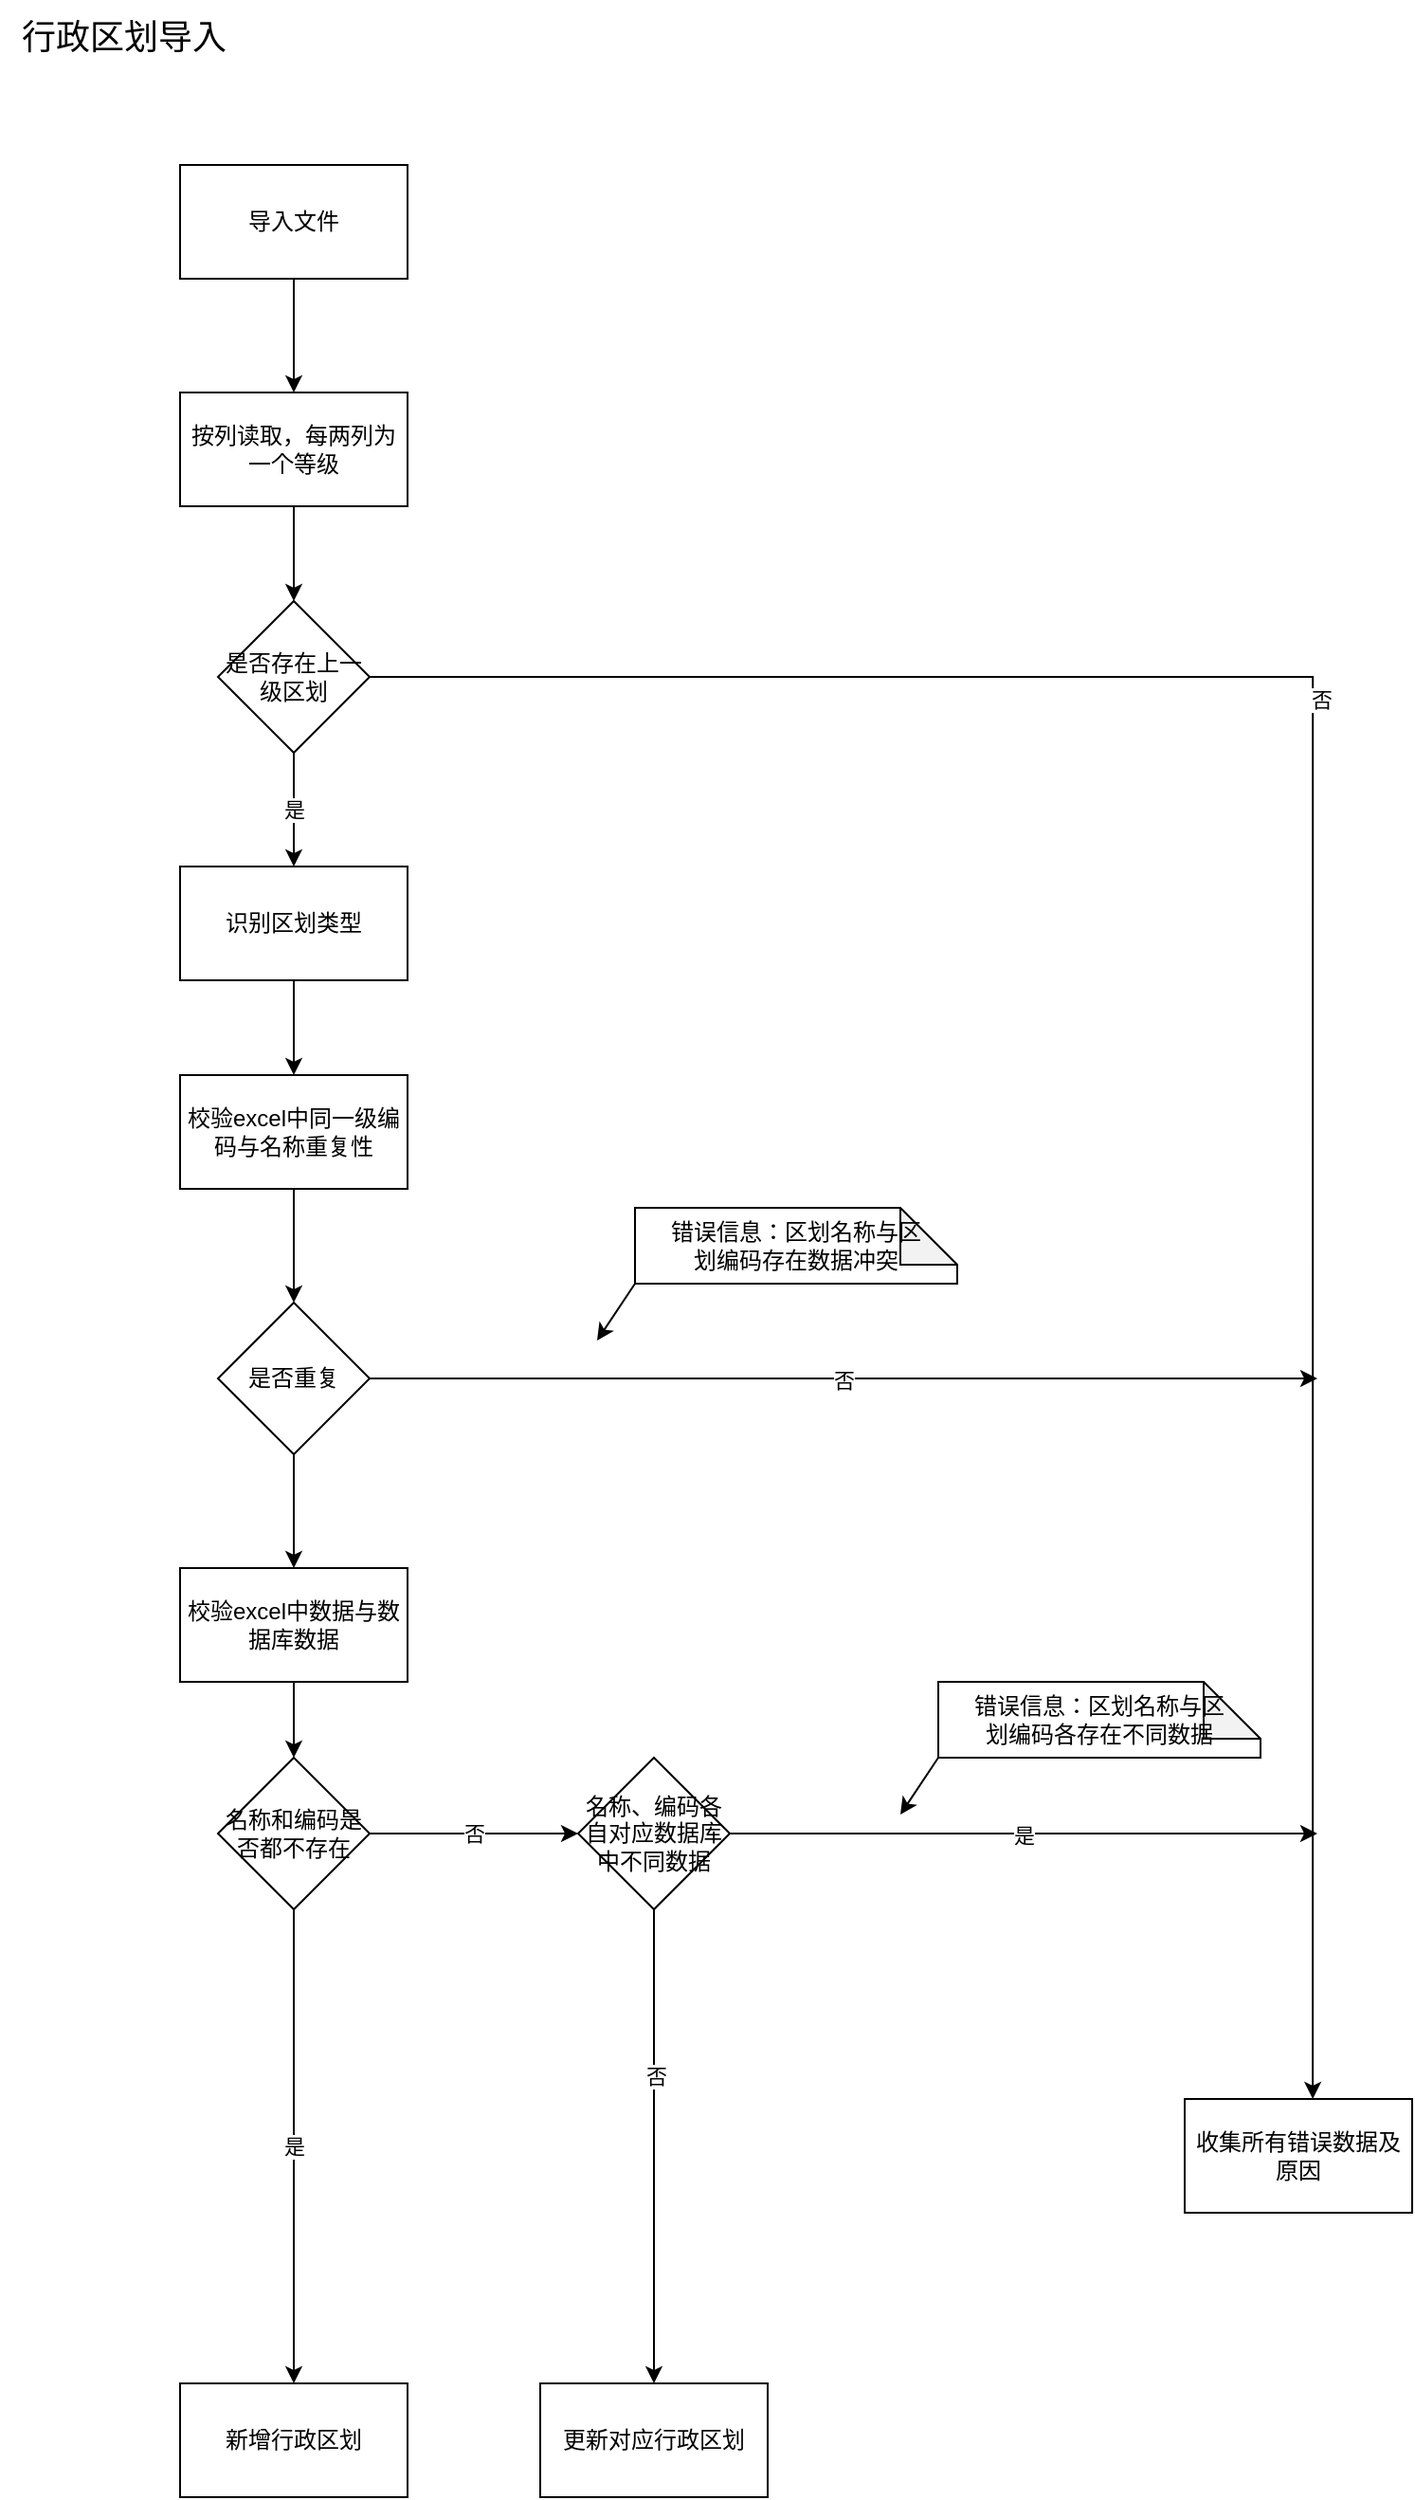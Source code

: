 <mxfile version="21.3.7" type="github">
  <diagram name="第 1 页" id="jFu7EqebkQnxon7LXnsX">
    <mxGraphModel dx="1908" dy="898" grid="1" gridSize="10" guides="1" tooltips="1" connect="1" arrows="1" fold="1" page="1" pageScale="1" pageWidth="827" pageHeight="1169" math="0" shadow="0">
      <root>
        <mxCell id="0" />
        <mxCell id="1" parent="0" />
        <mxCell id="GX7xwNpgQwxT3VeUL0gz-1" value="&lt;font style=&quot;font-size: 18px;&quot;&gt;行政区划导入&lt;/font&gt;" style="text;html=1;align=center;verticalAlign=middle;resizable=0;points=[];autosize=1;strokeColor=none;fillColor=none;" vertex="1" parent="1">
          <mxGeometry x="65" y="43" width="130" height="40" as="geometry" />
        </mxCell>
        <mxCell id="GX7xwNpgQwxT3VeUL0gz-4" style="edgeStyle=orthogonalEdgeStyle;rounded=0;orthogonalLoop=1;jettySize=auto;html=1;exitX=0.5;exitY=1;exitDx=0;exitDy=0;" edge="1" parent="1" source="GX7xwNpgQwxT3VeUL0gz-2" target="GX7xwNpgQwxT3VeUL0gz-3">
          <mxGeometry relative="1" as="geometry" />
        </mxCell>
        <mxCell id="GX7xwNpgQwxT3VeUL0gz-2" value="导入文件" style="rounded=0;whiteSpace=wrap;html=1;" vertex="1" parent="1">
          <mxGeometry x="160" y="130" width="120" height="60" as="geometry" />
        </mxCell>
        <mxCell id="GX7xwNpgQwxT3VeUL0gz-6" style="edgeStyle=orthogonalEdgeStyle;rounded=0;orthogonalLoop=1;jettySize=auto;html=1;entryX=0.5;entryY=0;entryDx=0;entryDy=0;" edge="1" parent="1" source="GX7xwNpgQwxT3VeUL0gz-3" target="GX7xwNpgQwxT3VeUL0gz-5">
          <mxGeometry relative="1" as="geometry" />
        </mxCell>
        <mxCell id="GX7xwNpgQwxT3VeUL0gz-3" value="按列读取，每两列为一个等级" style="rounded=0;whiteSpace=wrap;html=1;" vertex="1" parent="1">
          <mxGeometry x="160" y="250" width="120" height="60" as="geometry" />
        </mxCell>
        <mxCell id="GX7xwNpgQwxT3VeUL0gz-8" value="是" style="edgeStyle=orthogonalEdgeStyle;rounded=0;orthogonalLoop=1;jettySize=auto;html=1;exitX=0.5;exitY=1;exitDx=0;exitDy=0;entryX=0.5;entryY=0;entryDx=0;entryDy=0;" edge="1" parent="1" source="GX7xwNpgQwxT3VeUL0gz-5" target="GX7xwNpgQwxT3VeUL0gz-7">
          <mxGeometry relative="1" as="geometry" />
        </mxCell>
        <mxCell id="GX7xwNpgQwxT3VeUL0gz-28" style="edgeStyle=orthogonalEdgeStyle;rounded=0;orthogonalLoop=1;jettySize=auto;html=1;entryX=0.563;entryY=0;entryDx=0;entryDy=0;entryPerimeter=0;" edge="1" parent="1" source="GX7xwNpgQwxT3VeUL0gz-5" target="GX7xwNpgQwxT3VeUL0gz-39">
          <mxGeometry relative="1" as="geometry">
            <mxPoint x="470" y="400" as="targetPoint" />
          </mxGeometry>
        </mxCell>
        <mxCell id="GX7xwNpgQwxT3VeUL0gz-29" value="否" style="edgeLabel;html=1;align=center;verticalAlign=middle;resizable=0;points=[];" vertex="1" connectable="0" parent="GX7xwNpgQwxT3VeUL0gz-28">
          <mxGeometry x="-0.183" y="4" relative="1" as="geometry">
            <mxPoint as="offset" />
          </mxGeometry>
        </mxCell>
        <mxCell id="GX7xwNpgQwxT3VeUL0gz-5" value="是否存在上一级区划" style="rhombus;whiteSpace=wrap;html=1;" vertex="1" parent="1">
          <mxGeometry x="180" y="360" width="80" height="80" as="geometry" />
        </mxCell>
        <mxCell id="GX7xwNpgQwxT3VeUL0gz-14" value="" style="edgeStyle=orthogonalEdgeStyle;rounded=0;orthogonalLoop=1;jettySize=auto;html=1;" edge="1" parent="1" source="GX7xwNpgQwxT3VeUL0gz-7" target="GX7xwNpgQwxT3VeUL0gz-13">
          <mxGeometry relative="1" as="geometry" />
        </mxCell>
        <mxCell id="GX7xwNpgQwxT3VeUL0gz-7" value="识别区划类型" style="rounded=0;whiteSpace=wrap;html=1;" vertex="1" parent="1">
          <mxGeometry x="160" y="500" width="120" height="60" as="geometry" />
        </mxCell>
        <mxCell id="GX7xwNpgQwxT3VeUL0gz-17" style="edgeStyle=orthogonalEdgeStyle;rounded=0;orthogonalLoop=1;jettySize=auto;html=1;" edge="1" parent="1" source="GX7xwNpgQwxT3VeUL0gz-9" target="GX7xwNpgQwxT3VeUL0gz-16">
          <mxGeometry relative="1" as="geometry" />
        </mxCell>
        <mxCell id="GX7xwNpgQwxT3VeUL0gz-30" value="否" style="edgeStyle=orthogonalEdgeStyle;rounded=0;orthogonalLoop=1;jettySize=auto;html=1;exitX=1;exitY=0.5;exitDx=0;exitDy=0;" edge="1" parent="1" source="GX7xwNpgQwxT3VeUL0gz-9">
          <mxGeometry relative="1" as="geometry">
            <mxPoint x="760" y="770" as="targetPoint" />
          </mxGeometry>
        </mxCell>
        <mxCell id="GX7xwNpgQwxT3VeUL0gz-9" value="是否重复" style="rhombus;whiteSpace=wrap;html=1;" vertex="1" parent="1">
          <mxGeometry x="180" y="730" width="80" height="80" as="geometry" />
        </mxCell>
        <mxCell id="GX7xwNpgQwxT3VeUL0gz-15" style="edgeStyle=orthogonalEdgeStyle;rounded=0;orthogonalLoop=1;jettySize=auto;html=1;entryX=0.5;entryY=0;entryDx=0;entryDy=0;" edge="1" parent="1" source="GX7xwNpgQwxT3VeUL0gz-13" target="GX7xwNpgQwxT3VeUL0gz-9">
          <mxGeometry relative="1" as="geometry" />
        </mxCell>
        <mxCell id="GX7xwNpgQwxT3VeUL0gz-13" value="校验excel中同一级编码与名称重复性" style="rounded=0;whiteSpace=wrap;html=1;" vertex="1" parent="1">
          <mxGeometry x="160" y="610" width="120" height="60" as="geometry" />
        </mxCell>
        <mxCell id="GX7xwNpgQwxT3VeUL0gz-24" style="edgeStyle=orthogonalEdgeStyle;rounded=0;orthogonalLoop=1;jettySize=auto;html=1;entryX=0.5;entryY=0;entryDx=0;entryDy=0;" edge="1" parent="1" source="GX7xwNpgQwxT3VeUL0gz-16" target="GX7xwNpgQwxT3VeUL0gz-21">
          <mxGeometry relative="1" as="geometry" />
        </mxCell>
        <mxCell id="GX7xwNpgQwxT3VeUL0gz-16" value="校验excel中数据与数据库数据" style="rounded=0;whiteSpace=wrap;html=1;" vertex="1" parent="1">
          <mxGeometry x="160" y="870" width="120" height="60" as="geometry" />
        </mxCell>
        <mxCell id="GX7xwNpgQwxT3VeUL0gz-26" style="edgeStyle=orthogonalEdgeStyle;rounded=0;orthogonalLoop=1;jettySize=auto;html=1;entryX=0.5;entryY=0;entryDx=0;entryDy=0;" edge="1" parent="1" source="GX7xwNpgQwxT3VeUL0gz-18" target="GX7xwNpgQwxT3VeUL0gz-35">
          <mxGeometry relative="1" as="geometry">
            <mxPoint x="410" y="1130" as="targetPoint" />
            <Array as="points" />
          </mxGeometry>
        </mxCell>
        <mxCell id="GX7xwNpgQwxT3VeUL0gz-27" value="否" style="edgeLabel;html=1;align=center;verticalAlign=middle;resizable=0;points=[];" vertex="1" connectable="0" parent="GX7xwNpgQwxT3VeUL0gz-26">
          <mxGeometry x="-0.3" y="1" relative="1" as="geometry">
            <mxPoint as="offset" />
          </mxGeometry>
        </mxCell>
        <mxCell id="GX7xwNpgQwxT3VeUL0gz-36" value="是" style="edgeStyle=orthogonalEdgeStyle;rounded=0;orthogonalLoop=1;jettySize=auto;html=1;" edge="1" parent="1" source="GX7xwNpgQwxT3VeUL0gz-18">
          <mxGeometry relative="1" as="geometry">
            <mxPoint x="760" y="1010" as="targetPoint" />
          </mxGeometry>
        </mxCell>
        <mxCell id="GX7xwNpgQwxT3VeUL0gz-18" value="名称、编码各自对应数据库中不同数据" style="rhombus;whiteSpace=wrap;html=1;" vertex="1" parent="1">
          <mxGeometry x="370" y="970" width="80" height="80" as="geometry" />
        </mxCell>
        <mxCell id="GX7xwNpgQwxT3VeUL0gz-23" value="是" style="edgeStyle=orthogonalEdgeStyle;rounded=0;orthogonalLoop=1;jettySize=auto;html=1;entryX=0.5;entryY=0;entryDx=0;entryDy=0;" edge="1" parent="1" source="GX7xwNpgQwxT3VeUL0gz-21" target="GX7xwNpgQwxT3VeUL0gz-22">
          <mxGeometry relative="1" as="geometry" />
        </mxCell>
        <mxCell id="GX7xwNpgQwxT3VeUL0gz-25" value="否" style="edgeStyle=orthogonalEdgeStyle;rounded=0;orthogonalLoop=1;jettySize=auto;html=1;" edge="1" parent="1" source="GX7xwNpgQwxT3VeUL0gz-21" target="GX7xwNpgQwxT3VeUL0gz-18">
          <mxGeometry relative="1" as="geometry" />
        </mxCell>
        <mxCell id="GX7xwNpgQwxT3VeUL0gz-21" value="名称和编码是否都不存在" style="rhombus;whiteSpace=wrap;html=1;" vertex="1" parent="1">
          <mxGeometry x="180" y="970" width="80" height="80" as="geometry" />
        </mxCell>
        <mxCell id="GX7xwNpgQwxT3VeUL0gz-22" value="新增行政区划" style="rounded=0;whiteSpace=wrap;html=1;" vertex="1" parent="1">
          <mxGeometry x="160" y="1300" width="120" height="60" as="geometry" />
        </mxCell>
        <mxCell id="GX7xwNpgQwxT3VeUL0gz-31" value="错误信息：区划名称与区&lt;br&gt;划编码存在数据冲突" style="shape=note;whiteSpace=wrap;html=1;backgroundOutline=1;darkOpacity=0.05;" vertex="1" parent="1">
          <mxGeometry x="400" y="680" width="170" height="40" as="geometry" />
        </mxCell>
        <mxCell id="GX7xwNpgQwxT3VeUL0gz-34" value="" style="endArrow=classic;html=1;rounded=0;exitX=0;exitY=1;exitDx=0;exitDy=0;exitPerimeter=0;" edge="1" parent="1" source="GX7xwNpgQwxT3VeUL0gz-31">
          <mxGeometry width="50" height="50" relative="1" as="geometry">
            <mxPoint x="380" y="670" as="sourcePoint" />
            <mxPoint x="380" y="750" as="targetPoint" />
          </mxGeometry>
        </mxCell>
        <mxCell id="GX7xwNpgQwxT3VeUL0gz-35" value="更新对应行政区划" style="rounded=0;whiteSpace=wrap;html=1;" vertex="1" parent="1">
          <mxGeometry x="350" y="1300" width="120" height="60" as="geometry" />
        </mxCell>
        <mxCell id="GX7xwNpgQwxT3VeUL0gz-37" value="错误信息：区划名称与区&lt;br&gt;划编码各存在不同数据" style="shape=note;whiteSpace=wrap;html=1;backgroundOutline=1;darkOpacity=0.05;" vertex="1" parent="1">
          <mxGeometry x="560" y="930" width="170" height="40" as="geometry" />
        </mxCell>
        <mxCell id="GX7xwNpgQwxT3VeUL0gz-38" value="" style="endArrow=classic;html=1;rounded=0;exitX=0;exitY=1;exitDx=0;exitDy=0;exitPerimeter=0;" edge="1" parent="1" source="GX7xwNpgQwxT3VeUL0gz-37">
          <mxGeometry width="50" height="50" relative="1" as="geometry">
            <mxPoint x="510" y="970" as="sourcePoint" />
            <mxPoint x="540" y="1000" as="targetPoint" />
          </mxGeometry>
        </mxCell>
        <mxCell id="GX7xwNpgQwxT3VeUL0gz-39" value="收集所有错误数据及原因" style="rounded=0;whiteSpace=wrap;html=1;" vertex="1" parent="1">
          <mxGeometry x="690" y="1150" width="120" height="60" as="geometry" />
        </mxCell>
      </root>
    </mxGraphModel>
  </diagram>
</mxfile>
